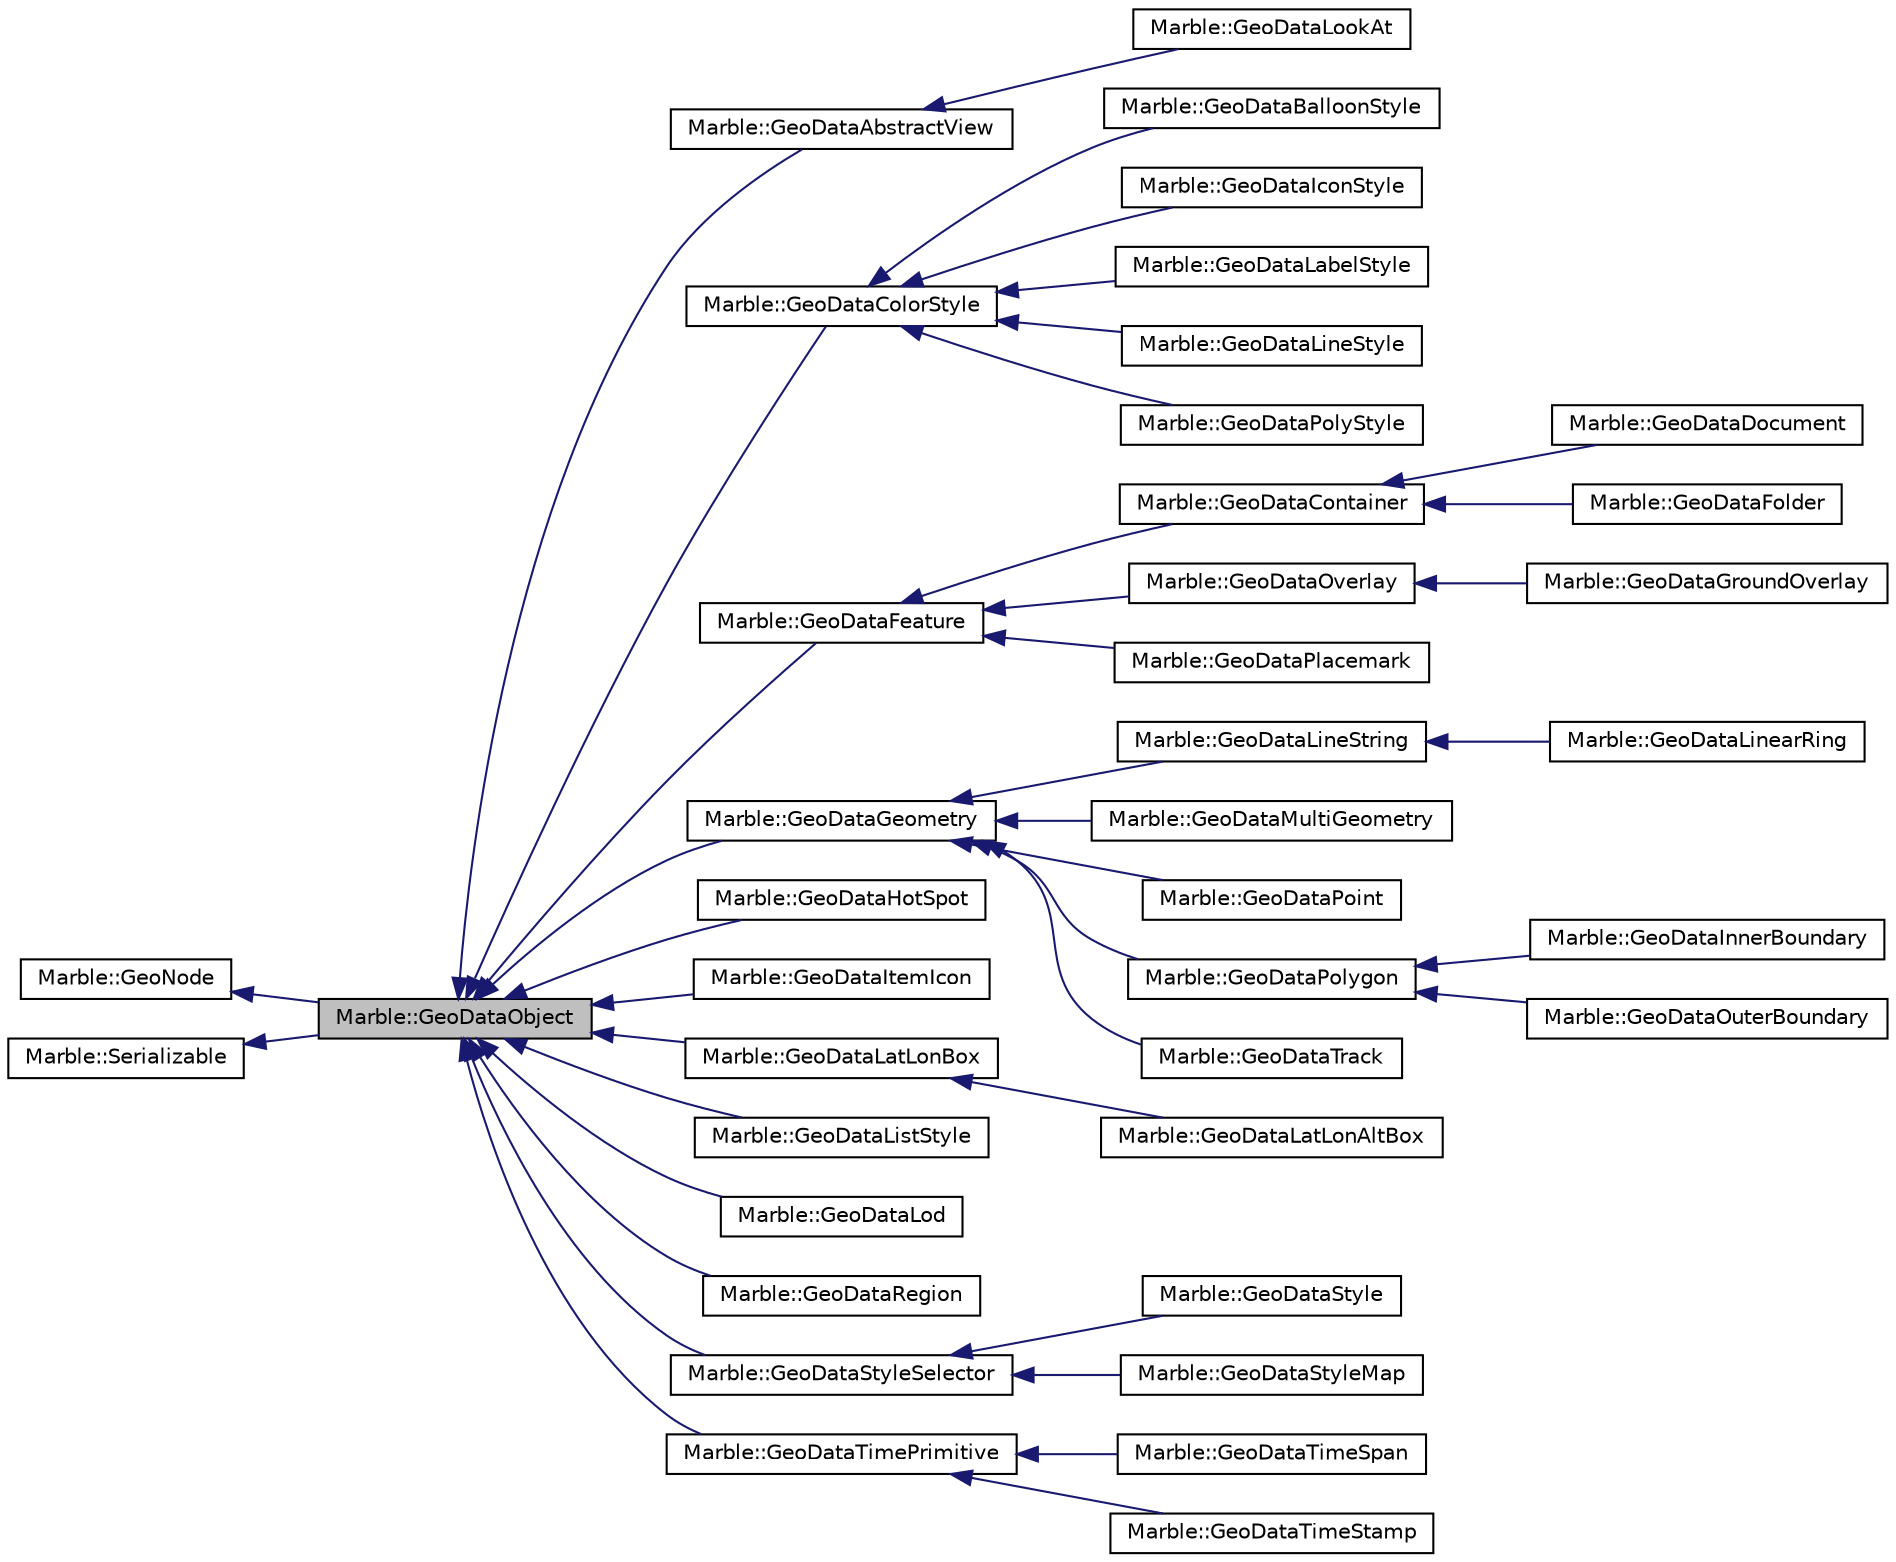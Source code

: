 digraph "Marble::GeoDataObject"
{
  edge [fontname="Helvetica",fontsize="10",labelfontname="Helvetica",labelfontsize="10"];
  node [fontname="Helvetica",fontsize="10",shape=record];
  rankdir="LR";
  Node1 [label="Marble::GeoDataObject",height=0.2,width=0.4,color="black", fillcolor="grey75", style="filled" fontcolor="black"];
  Node2 -> Node1 [dir="back",color="midnightblue",fontsize="10",style="solid",fontname="Helvetica"];
  Node2 [label="Marble::GeoNode",height=0.2,width=0.4,color="black", fillcolor="white", style="filled",URL="$class_marble_1_1_geo_node.html",tooltip="A shared base class for all classes that are mapped to a specific tag (ie. GeoFolder) ..."];
  Node3 -> Node1 [dir="back",color="midnightblue",fontsize="10",style="solid",fontname="Helvetica"];
  Node3 [label="Marble::Serializable",height=0.2,width=0.4,color="black", fillcolor="white", style="filled",URL="$class_marble_1_1_serializable.html"];
  Node1 -> Node4 [dir="back",color="midnightblue",fontsize="10",style="solid",fontname="Helvetica"];
  Node4 [label="Marble::GeoDataAbstractView",height=0.2,width=0.4,color="black", fillcolor="white", style="filled",URL="$class_marble_1_1_geo_data_abstract_view.html"];
  Node4 -> Node5 [dir="back",color="midnightblue",fontsize="10",style="solid",fontname="Helvetica"];
  Node5 [label="Marble::GeoDataLookAt",height=0.2,width=0.4,color="black", fillcolor="white", style="filled",URL="$class_marble_1_1_geo_data_look_at.html"];
  Node1 -> Node6 [dir="back",color="midnightblue",fontsize="10",style="solid",fontname="Helvetica"];
  Node6 [label="Marble::GeoDataColorStyle",height=0.2,width=0.4,color="black", fillcolor="white", style="filled",URL="$class_marble_1_1_geo_data_color_style.html",tooltip="an abstract base class for various style classes "];
  Node6 -> Node7 [dir="back",color="midnightblue",fontsize="10",style="solid",fontname="Helvetica"];
  Node7 [label="Marble::GeoDataBalloonStyle",height=0.2,width=0.4,color="black", fillcolor="white", style="filled",URL="$class_marble_1_1_geo_data_balloon_style.html"];
  Node6 -> Node8 [dir="back",color="midnightblue",fontsize="10",style="solid",fontname="Helvetica"];
  Node8 [label="Marble::GeoDataIconStyle",height=0.2,width=0.4,color="black", fillcolor="white", style="filled",URL="$class_marble_1_1_geo_data_icon_style.html"];
  Node6 -> Node9 [dir="back",color="midnightblue",fontsize="10",style="solid",fontname="Helvetica"];
  Node9 [label="Marble::GeoDataLabelStyle",height=0.2,width=0.4,color="black", fillcolor="white", style="filled",URL="$class_marble_1_1_geo_data_label_style.html",tooltip="specifies how the name of a GeoDataFeature is drawn "];
  Node6 -> Node10 [dir="back",color="midnightblue",fontsize="10",style="solid",fontname="Helvetica"];
  Node10 [label="Marble::GeoDataLineStyle",height=0.2,width=0.4,color="black", fillcolor="white", style="filled",URL="$class_marble_1_1_geo_data_line_style.html",tooltip="specifies the style how lines are drawn "];
  Node6 -> Node11 [dir="back",color="midnightblue",fontsize="10",style="solid",fontname="Helvetica"];
  Node11 [label="Marble::GeoDataPolyStyle",height=0.2,width=0.4,color="black", fillcolor="white", style="filled",URL="$class_marble_1_1_geo_data_poly_style.html",tooltip="specifies the style how polygons are drawn "];
  Node1 -> Node12 [dir="back",color="midnightblue",fontsize="10",style="solid",fontname="Helvetica"];
  Node12 [label="Marble::GeoDataFeature",height=0.2,width=0.4,color="black", fillcolor="white", style="filled",URL="$class_marble_1_1_geo_data_feature.html",tooltip="A base class for all geodata features. "];
  Node12 -> Node13 [dir="back",color="midnightblue",fontsize="10",style="solid",fontname="Helvetica"];
  Node13 [label="Marble::GeoDataContainer",height=0.2,width=0.4,color="black", fillcolor="white", style="filled",URL="$class_marble_1_1_geo_data_container.html",tooltip="A base class that can hold GeoDataFeatures. "];
  Node13 -> Node14 [dir="back",color="midnightblue",fontsize="10",style="solid",fontname="Helvetica"];
  Node14 [label="Marble::GeoDataDocument",height=0.2,width=0.4,color="black", fillcolor="white", style="filled",URL="$class_marble_1_1_geo_data_document.html",tooltip="A container for Features, Styles and in the future Schemas. "];
  Node13 -> Node15 [dir="back",color="midnightblue",fontsize="10",style="solid",fontname="Helvetica"];
  Node15 [label="Marble::GeoDataFolder",height=0.2,width=0.4,color="black", fillcolor="white", style="filled",URL="$class_marble_1_1_geo_data_folder.html"];
  Node12 -> Node16 [dir="back",color="midnightblue",fontsize="10",style="solid",fontname="Helvetica"];
  Node16 [label="Marble::GeoDataOverlay",height=0.2,width=0.4,color="black", fillcolor="white", style="filled",URL="$class_marble_1_1_geo_data_overlay.html"];
  Node16 -> Node17 [dir="back",color="midnightblue",fontsize="10",style="solid",fontname="Helvetica"];
  Node17 [label="Marble::GeoDataGroundOverlay",height=0.2,width=0.4,color="black", fillcolor="white", style="filled",URL="$class_marble_1_1_geo_data_ground_overlay.html"];
  Node12 -> Node18 [dir="back",color="midnightblue",fontsize="10",style="solid",fontname="Helvetica"];
  Node18 [label="Marble::GeoDataPlacemark",height=0.2,width=0.4,color="black", fillcolor="white", style="filled",URL="$class_marble_1_1_geo_data_placemark.html",tooltip="a class representing a point of interest on the map "];
  Node1 -> Node19 [dir="back",color="midnightblue",fontsize="10",style="solid",fontname="Helvetica"];
  Node19 [label="Marble::GeoDataGeometry",height=0.2,width=0.4,color="black", fillcolor="white", style="filled",URL="$class_marble_1_1_geo_data_geometry.html",tooltip="A base class for all geodata features. "];
  Node19 -> Node20 [dir="back",color="midnightblue",fontsize="10",style="solid",fontname="Helvetica"];
  Node20 [label="Marble::GeoDataLineString",height=0.2,width=0.4,color="black", fillcolor="white", style="filled",URL="$class_marble_1_1_geo_data_line_string.html",tooltip="A LineString that allows to store a contiguous set of line segments. "];
  Node20 -> Node21 [dir="back",color="midnightblue",fontsize="10",style="solid",fontname="Helvetica"];
  Node21 [label="Marble::GeoDataLinearRing",height=0.2,width=0.4,color="black", fillcolor="white", style="filled",URL="$class_marble_1_1_geo_data_linear_ring.html",tooltip="A LinearRing that allows to store a closed, contiguous set of line segments. "];
  Node19 -> Node22 [dir="back",color="midnightblue",fontsize="10",style="solid",fontname="Helvetica"];
  Node22 [label="Marble::GeoDataMultiGeometry",height=0.2,width=0.4,color="black", fillcolor="white", style="filled",URL="$class_marble_1_1_geo_data_multi_geometry.html"];
  Node19 -> Node23 [dir="back",color="midnightblue",fontsize="10",style="solid",fontname="Helvetica"];
  Node23 [label="Marble::GeoDataPoint",height=0.2,width=0.4,color="black", fillcolor="white", style="filled",URL="$class_marble_1_1_geo_data_point.html",tooltip="A Geometry object representing a 3d point. "];
  Node19 -> Node24 [dir="back",color="midnightblue",fontsize="10",style="solid",fontname="Helvetica"];
  Node24 [label="Marble::GeoDataPolygon",height=0.2,width=0.4,color="black", fillcolor="white", style="filled",URL="$class_marble_1_1_geo_data_polygon.html",tooltip="A polygon that can have &quot;holes&quot;. "];
  Node24 -> Node25 [dir="back",color="midnightblue",fontsize="10",style="solid",fontname="Helvetica"];
  Node25 [label="Marble::GeoDataInnerBoundary",height=0.2,width=0.4,color="black", fillcolor="white", style="filled",URL="$class_marble_1_1_geo_data_inner_boundary.html"];
  Node24 -> Node26 [dir="back",color="midnightblue",fontsize="10",style="solid",fontname="Helvetica"];
  Node26 [label="Marble::GeoDataOuterBoundary",height=0.2,width=0.4,color="black", fillcolor="white", style="filled",URL="$class_marble_1_1_geo_data_outer_boundary.html"];
  Node19 -> Node27 [dir="back",color="midnightblue",fontsize="10",style="solid",fontname="Helvetica"];
  Node27 [label="Marble::GeoDataTrack",height=0.2,width=0.4,color="black", fillcolor="white", style="filled",URL="$class_marble_1_1_geo_data_track.html",tooltip="A geometry for tracking objects made of (time, coordinates) pairs. "];
  Node1 -> Node28 [dir="back",color="midnightblue",fontsize="10",style="solid",fontname="Helvetica"];
  Node28 [label="Marble::GeoDataHotSpot",height=0.2,width=0.4,color="black", fillcolor="white", style="filled",URL="$class_marble_1_1_geo_data_hot_spot.html"];
  Node1 -> Node29 [dir="back",color="midnightblue",fontsize="10",style="solid",fontname="Helvetica"];
  Node29 [label="Marble::GeoDataItemIcon",height=0.2,width=0.4,color="black", fillcolor="white", style="filled",URL="$class_marble_1_1_geo_data_item_icon.html"];
  Node1 -> Node30 [dir="back",color="midnightblue",fontsize="10",style="solid",fontname="Helvetica"];
  Node30 [label="Marble::GeoDataLatLonBox",height=0.2,width=0.4,color="black", fillcolor="white", style="filled",URL="$class_marble_1_1_geo_data_lat_lon_box.html",tooltip="A class that defines a 2D bounding box for geographic data. "];
  Node30 -> Node31 [dir="back",color="midnightblue",fontsize="10",style="solid",fontname="Helvetica"];
  Node31 [label="Marble::GeoDataLatLonAltBox",height=0.2,width=0.4,color="black", fillcolor="white", style="filled",URL="$class_marble_1_1_geo_data_lat_lon_alt_box.html",tooltip="A class that defines a 3D bounding box for geographic data. "];
  Node1 -> Node32 [dir="back",color="midnightblue",fontsize="10",style="solid",fontname="Helvetica"];
  Node32 [label="Marble::GeoDataListStyle",height=0.2,width=0.4,color="black", fillcolor="white", style="filled",URL="$class_marble_1_1_geo_data_list_style.html"];
  Node1 -> Node33 [dir="back",color="midnightblue",fontsize="10",style="solid",fontname="Helvetica"];
  Node33 [label="Marble::GeoDataLod",height=0.2,width=0.4,color="black", fillcolor="white", style="filled",URL="$class_marble_1_1_geo_data_lod.html",tooltip="The level of detail which indicates visibility and importance. "];
  Node1 -> Node34 [dir="back",color="midnightblue",fontsize="10",style="solid",fontname="Helvetica"];
  Node34 [label="Marble::GeoDataRegion",height=0.2,width=0.4,color="black", fillcolor="white", style="filled",URL="$class_marble_1_1_geo_data_region.html",tooltip="GeoDataRegion describes the visibility and extent of a feature. "];
  Node1 -> Node35 [dir="back",color="midnightblue",fontsize="10",style="solid",fontname="Helvetica"];
  Node35 [label="Marble::GeoDataStyleSelector",height=0.2,width=0.4,color="black", fillcolor="white", style="filled",URL="$class_marble_1_1_geo_data_style_selector.html",tooltip="a base class for the style classes "];
  Node35 -> Node36 [dir="back",color="midnightblue",fontsize="10",style="solid",fontname="Helvetica"];
  Node36 [label="Marble::GeoDataStyle",height=0.2,width=0.4,color="black", fillcolor="white", style="filled",URL="$class_marble_1_1_geo_data_style.html",tooltip="an addressable style group "];
  Node35 -> Node37 [dir="back",color="midnightblue",fontsize="10",style="solid",fontname="Helvetica"];
  Node37 [label="Marble::GeoDataStyleMap",height=0.2,width=0.4,color="black", fillcolor="white", style="filled",URL="$class_marble_1_1_geo_data_style_map.html",tooltip="a class to map different styles to one style "];
  Node1 -> Node38 [dir="back",color="midnightblue",fontsize="10",style="solid",fontname="Helvetica"];
  Node38 [label="Marble::GeoDataTimePrimitive",height=0.2,width=0.4,color="black", fillcolor="white", style="filled",URL="$class_marble_1_1_geo_data_time_primitive.html",tooltip="a base class for the style classes "];
  Node38 -> Node39 [dir="back",color="midnightblue",fontsize="10",style="solid",fontname="Helvetica"];
  Node39 [label="Marble::GeoDataTimeSpan",height=0.2,width=0.4,color="black", fillcolor="white", style="filled",URL="$class_marble_1_1_geo_data_time_span.html"];
  Node38 -> Node40 [dir="back",color="midnightblue",fontsize="10",style="solid",fontname="Helvetica"];
  Node40 [label="Marble::GeoDataTimeStamp",height=0.2,width=0.4,color="black", fillcolor="white", style="filled",URL="$class_marble_1_1_geo_data_time_stamp.html"];
}
